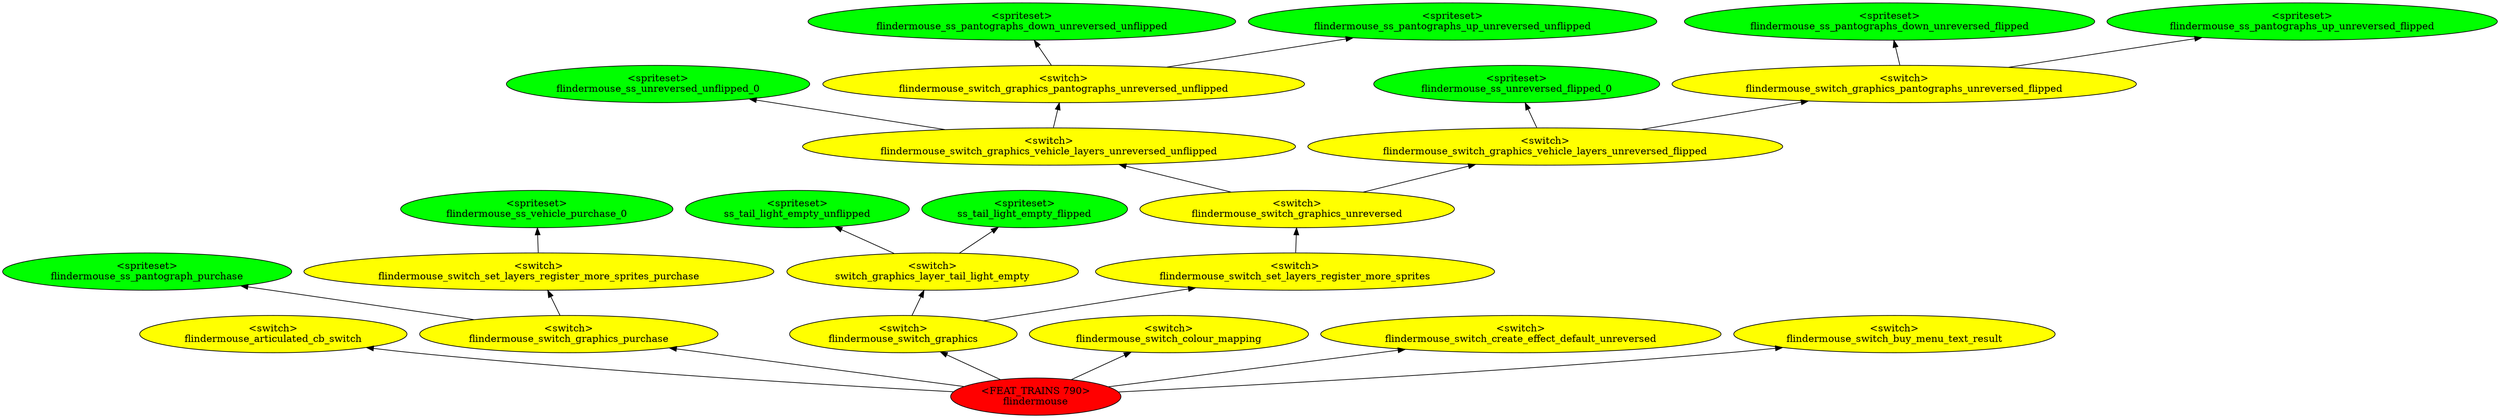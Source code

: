digraph {
rankdir="BT"
ss_tail_light_empty_unflipped [fillcolor=green style="filled" label="<spriteset>\nss_tail_light_empty_unflipped"]
ss_tail_light_empty_flipped [fillcolor=green style="filled" label="<spriteset>\nss_tail_light_empty_flipped"]
switch_graphics_layer_tail_light_empty [fillcolor=yellow style="filled" label="<switch>\nswitch_graphics_layer_tail_light_empty"]
flindermouse_articulated_cb_switch [fillcolor=yellow style="filled" label="<switch>\nflindermouse_articulated_cb_switch"]
flindermouse_ss_unreversed_unflipped_0 [fillcolor=green style="filled" label="<spriteset>\nflindermouse_ss_unreversed_unflipped_0"]
flindermouse_ss_pantographs_down_unreversed_unflipped [fillcolor=green style="filled" label="<spriteset>\nflindermouse_ss_pantographs_down_unreversed_unflipped"]
flindermouse_ss_pantographs_up_unreversed_unflipped [fillcolor=green style="filled" label="<spriteset>\nflindermouse_ss_pantographs_up_unreversed_unflipped"]
flindermouse_switch_graphics_pantographs_unreversed_unflipped [fillcolor=yellow style="filled" label="<switch>\nflindermouse_switch_graphics_pantographs_unreversed_unflipped"]
flindermouse_switch_graphics_vehicle_layers_unreversed_unflipped [fillcolor=yellow style="filled" label="<switch>\nflindermouse_switch_graphics_vehicle_layers_unreversed_unflipped"]
flindermouse_ss_unreversed_flipped_0 [fillcolor=green style="filled" label="<spriteset>\nflindermouse_ss_unreversed_flipped_0"]
flindermouse_ss_pantographs_down_unreversed_flipped [fillcolor=green style="filled" label="<spriteset>\nflindermouse_ss_pantographs_down_unreversed_flipped"]
flindermouse_ss_pantographs_up_unreversed_flipped [fillcolor=green style="filled" label="<spriteset>\nflindermouse_ss_pantographs_up_unreversed_flipped"]
flindermouse_switch_graphics_pantographs_unreversed_flipped [fillcolor=yellow style="filled" label="<switch>\nflindermouse_switch_graphics_pantographs_unreversed_flipped"]
flindermouse_switch_graphics_vehicle_layers_unreversed_flipped [fillcolor=yellow style="filled" label="<switch>\nflindermouse_switch_graphics_vehicle_layers_unreversed_flipped"]
flindermouse_switch_graphics_unreversed [fillcolor=yellow style="filled" label="<switch>\nflindermouse_switch_graphics_unreversed"]
flindermouse_ss_vehicle_purchase_0 [fillcolor=green style="filled" label="<spriteset>\nflindermouse_ss_vehicle_purchase_0"]
flindermouse_ss_pantograph_purchase [fillcolor=green style="filled" label="<spriteset>\nflindermouse_ss_pantograph_purchase"]
flindermouse_switch_set_layers_register_more_sprites_purchase [fillcolor=yellow style="filled" label="<switch>\nflindermouse_switch_set_layers_register_more_sprites_purchase"]
flindermouse_switch_graphics_purchase [fillcolor=yellow style="filled" label="<switch>\nflindermouse_switch_graphics_purchase"]
flindermouse_switch_set_layers_register_more_sprites [fillcolor=yellow style="filled" label="<switch>\nflindermouse_switch_set_layers_register_more_sprites"]
flindermouse_switch_graphics [fillcolor=yellow style="filled" label="<switch>\nflindermouse_switch_graphics"]
flindermouse_switch_colour_mapping [fillcolor=yellow style="filled" label="<switch>\nflindermouse_switch_colour_mapping"]
flindermouse_switch_create_effect_default_unreversed [fillcolor=yellow style="filled" label="<switch>\nflindermouse_switch_create_effect_default_unreversed"]
flindermouse_switch_buy_menu_text_result [fillcolor=yellow style="filled" label="<switch>\nflindermouse_switch_buy_menu_text_result"]
flindermouse [fillcolor=red style="filled" label="<FEAT_TRAINS 790>\nflindermouse"]
flindermouse_switch_graphics_pantographs_unreversed_flipped->flindermouse_ss_pantographs_up_unreversed_flipped
flindermouse_switch_graphics_purchase->flindermouse_switch_set_layers_register_more_sprites_purchase
flindermouse_switch_graphics_purchase->flindermouse_ss_pantograph_purchase
switch_graphics_layer_tail_light_empty->ss_tail_light_empty_flipped
flindermouse_switch_graphics_unreversed->flindermouse_switch_graphics_vehicle_layers_unreversed_flipped
flindermouse_switch_graphics_pantographs_unreversed_unflipped->flindermouse_ss_pantographs_down_unreversed_unflipped
flindermouse_switch_graphics->flindermouse_switch_set_layers_register_more_sprites
flindermouse->flindermouse_switch_graphics
flindermouse->flindermouse_switch_create_effect_default_unreversed
flindermouse_switch_graphics_vehicle_layers_unreversed_flipped->flindermouse_switch_graphics_pantographs_unreversed_flipped
flindermouse_switch_graphics_unreversed->flindermouse_switch_graphics_vehicle_layers_unreversed_unflipped
flindermouse->flindermouse_switch_graphics_purchase
flindermouse_switch_graphics_vehicle_layers_unreversed_unflipped->flindermouse_ss_unreversed_unflipped_0
flindermouse_switch_graphics_vehicle_layers_unreversed_flipped->flindermouse_ss_unreversed_flipped_0
flindermouse_switch_graphics_pantographs_unreversed_flipped->flindermouse_ss_pantographs_down_unreversed_flipped
flindermouse->flindermouse_switch_colour_mapping
flindermouse_switch_graphics_vehicle_layers_unreversed_unflipped->flindermouse_switch_graphics_pantographs_unreversed_unflipped
switch_graphics_layer_tail_light_empty->ss_tail_light_empty_unflipped
flindermouse->flindermouse_switch_buy_menu_text_result
flindermouse->flindermouse_articulated_cb_switch
flindermouse_switch_set_layers_register_more_sprites_purchase->flindermouse_ss_vehicle_purchase_0
flindermouse_switch_set_layers_register_more_sprites->flindermouse_switch_graphics_unreversed
flindermouse_switch_graphics->switch_graphics_layer_tail_light_empty
flindermouse_switch_graphics_pantographs_unreversed_unflipped->flindermouse_ss_pantographs_up_unreversed_unflipped
}
